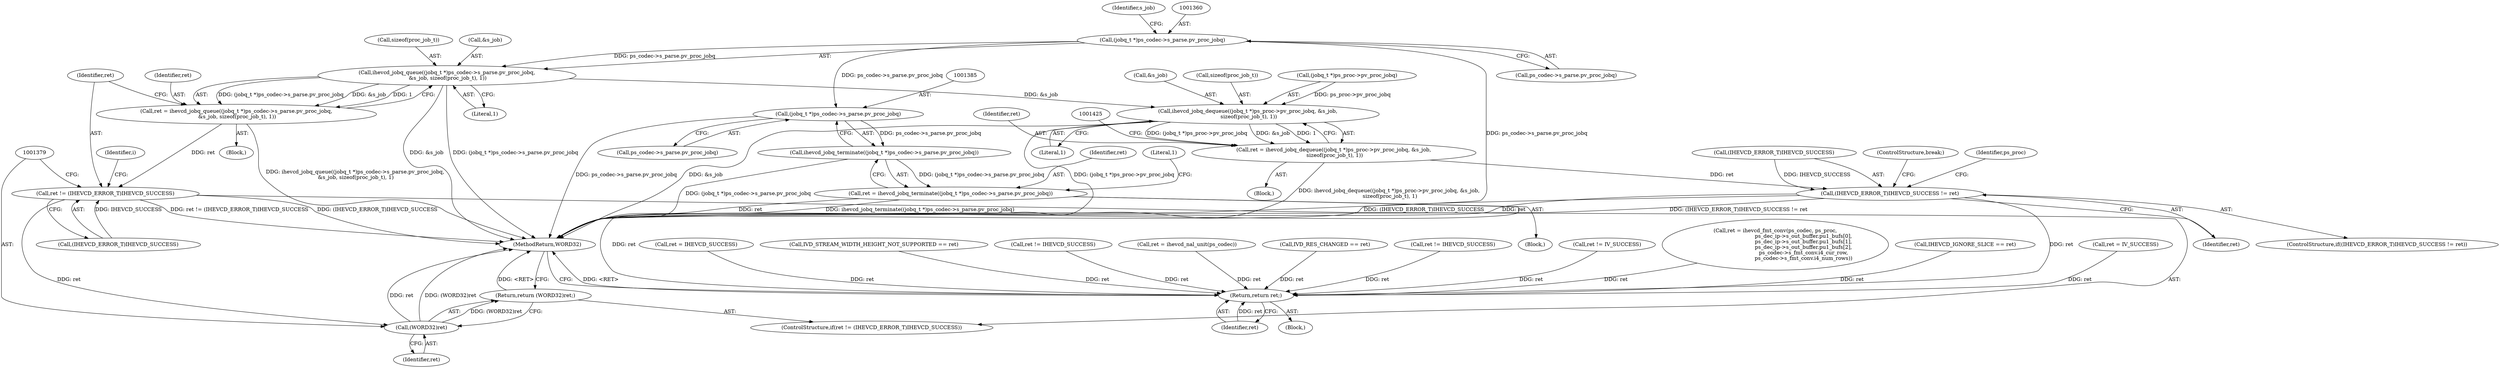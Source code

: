 digraph "0_Android_87fb7909c49e6a4510ba86ace1ffc83459c7e1b9@pointer" {
"1001359" [label="(Call,(jobq_t *)ps_codec->s_parse.pv_proc_jobq)"];
"1001358" [label="(Call,ihevcd_jobq_queue((jobq_t *)ps_codec->s_parse.pv_proc_jobq,\n &s_job, sizeof(proc_job_t), 1))"];
"1001356" [label="(Call,ret = ihevcd_jobq_queue((jobq_t *)ps_codec->s_parse.pv_proc_jobq,\n &s_job, sizeof(proc_job_t), 1))"];
"1001372" [label="(Call,ret != (IHEVCD_ERROR_T)IHEVCD_SUCCESS)"];
"1001378" [label="(Call,(WORD32)ret)"];
"1001377" [label="(Return,return (WORD32)ret;)"];
"1001411" [label="(Call,ihevcd_jobq_dequeue((jobq_t *)ps_proc->pv_proc_jobq, &s_job,\n sizeof(proc_job_t), 1))"];
"1001409" [label="(Call,ret = ihevcd_jobq_dequeue((jobq_t *)ps_proc->pv_proc_jobq, &s_job,\n sizeof(proc_job_t), 1))"];
"1001423" [label="(Call,(IHEVCD_ERROR_T)IHEVCD_SUCCESS != ret)"];
"1001901" [label="(Return,return ret;)"];
"1001384" [label="(Call,(jobq_t *)ps_codec->s_parse.pv_proc_jobq)"];
"1001383" [label="(Call,ihevcd_jobq_terminate((jobq_t *)ps_codec->s_parse.pv_proc_jobq))"];
"1001381" [label="(Call,ret = ihevcd_jobq_terminate((jobq_t *)ps_codec->s_parse.pv_proc_jobq))"];
"1000145" [label="(Block,)"];
"1001417" [label="(Call,&s_job)"];
"1001427" [label="(Identifier,ret)"];
"1001367" [label="(Identifier,s_job)"];
"1001378" [label="(Call,(WORD32)ret)"];
"1001322" [label="(Identifier,i)"];
"1001421" [label="(Literal,1)"];
"1001410" [label="(Identifier,ret)"];
"1001424" [label="(Call,(IHEVCD_ERROR_T)IHEVCD_SUCCESS)"];
"1001267" [label="(Block,)"];
"1001422" [label="(ControlStructure,if((IHEVCD_ERROR_T)IHEVCD_SUCCESS != ret))"];
"1001357" [label="(Identifier,ret)"];
"1001323" [label="(Block,)"];
"1001186" [label="(Call,ret != IV_SUCCESS)"];
"1001383" [label="(Call,ihevcd_jobq_terminate((jobq_t *)ps_codec->s_parse.pv_proc_jobq))"];
"1001409" [label="(Call,ret = ihevcd_jobq_dequeue((jobq_t *)ps_proc->pv_proc_jobq, &s_job,\n sizeof(proc_job_t), 1))"];
"1001374" [label="(Call,(IHEVCD_ERROR_T)IHEVCD_SUCCESS)"];
"1001632" [label="(Call,ret = ihevcd_fmt_conv(ps_codec, ps_proc,\n                                  ps_dec_ip->s_out_buffer.pu1_bufs[0],\n                                  ps_dec_ip->s_out_buffer.pu1_bufs[1],\n                                  ps_dec_ip->s_out_buffer.pu1_bufs[2],\n                                  ps_codec->s_fmt_conv.i4_cur_row,\n                                  ps_codec->s_fmt_conv.i4_num_rows))"];
"1001371" [label="(ControlStructure,if(ret != (IHEVCD_ERROR_T)IHEVCD_SUCCESS))"];
"1001428" [label="(ControlStructure,break;)"];
"1001358" [label="(Call,ihevcd_jobq_queue((jobq_t *)ps_codec->s_parse.pv_proc_jobq,\n &s_job, sizeof(proc_job_t), 1))"];
"1001901" [label="(Return,return ret;)"];
"1001361" [label="(Call,ps_codec->s_parse.pv_proc_jobq)"];
"1001086" [label="(Call,IHEVCD_IGNORE_SLICE == ret)"];
"1000147" [label="(Call,ret = IV_SUCCESS)"];
"1001165" [label="(Call,ret = IHEVCD_SUCCESS)"];
"1001377" [label="(Return,return (WORD32)ret;)"];
"1001366" [label="(Call,&s_job)"];
"1001359" [label="(Call,(jobq_t *)ps_codec->s_parse.pv_proc_jobq)"];
"1001380" [label="(Identifier,ret)"];
"1001431" [label="(Identifier,ps_proc)"];
"1001382" [label="(Identifier,ret)"];
"1001356" [label="(Call,ret = ihevcd_jobq_queue((jobq_t *)ps_codec->s_parse.pv_proc_jobq,\n &s_job, sizeof(proc_job_t), 1))"];
"1001110" [label="(Call,IVD_STREAM_WIDTH_HEIGHT_NOT_SUPPORTED == ret)"];
"1001419" [label="(Call,sizeof(proc_job_t))"];
"1001902" [label="(Identifier,ret)"];
"1001372" [label="(Call,ret != (IHEVCD_ERROR_T)IHEVCD_SUCCESS)"];
"1001152" [label="(Call,ret != IHEVCD_SUCCESS)"];
"1001381" [label="(Call,ret = ihevcd_jobq_terminate((jobq_t *)ps_codec->s_parse.pv_proc_jobq))"];
"1001370" [label="(Literal,1)"];
"1001412" [label="(Call,(jobq_t *)ps_proc->pv_proc_jobq)"];
"1000984" [label="(Call,ret = ihevcd_nal_unit(ps_codec))"];
"1001373" [label="(Identifier,ret)"];
"1001423" [label="(Call,(IHEVCD_ERROR_T)IHEVCD_SUCCESS != ret)"];
"1001393" [label="(Block,)"];
"1001903" [label="(MethodReturn,WORD32)"];
"1001386" [label="(Call,ps_codec->s_parse.pv_proc_jobq)"];
"1001392" [label="(Literal,1)"];
"1001384" [label="(Call,(jobq_t *)ps_codec->s_parse.pv_proc_jobq)"];
"1001368" [label="(Call,sizeof(proc_job_t))"];
"1001411" [label="(Call,ihevcd_jobq_dequeue((jobq_t *)ps_proc->pv_proc_jobq, &s_job,\n sizeof(proc_job_t), 1))"];
"1001107" [label="(Call,IVD_RES_CHANGED == ret)"];
"1001219" [label="(Call,ret != IHEVCD_SUCCESS)"];
"1001359" -> "1001358"  [label="AST: "];
"1001359" -> "1001361"  [label="CFG: "];
"1001360" -> "1001359"  [label="AST: "];
"1001361" -> "1001359"  [label="AST: "];
"1001367" -> "1001359"  [label="CFG: "];
"1001359" -> "1001903"  [label="DDG: ps_codec->s_parse.pv_proc_jobq"];
"1001359" -> "1001358"  [label="DDG: ps_codec->s_parse.pv_proc_jobq"];
"1001359" -> "1001384"  [label="DDG: ps_codec->s_parse.pv_proc_jobq"];
"1001358" -> "1001356"  [label="AST: "];
"1001358" -> "1001370"  [label="CFG: "];
"1001366" -> "1001358"  [label="AST: "];
"1001368" -> "1001358"  [label="AST: "];
"1001370" -> "1001358"  [label="AST: "];
"1001356" -> "1001358"  [label="CFG: "];
"1001358" -> "1001903"  [label="DDG: &s_job"];
"1001358" -> "1001903"  [label="DDG: (jobq_t *)ps_codec->s_parse.pv_proc_jobq"];
"1001358" -> "1001356"  [label="DDG: (jobq_t *)ps_codec->s_parse.pv_proc_jobq"];
"1001358" -> "1001356"  [label="DDG: &s_job"];
"1001358" -> "1001356"  [label="DDG: 1"];
"1001358" -> "1001411"  [label="DDG: &s_job"];
"1001356" -> "1001323"  [label="AST: "];
"1001357" -> "1001356"  [label="AST: "];
"1001373" -> "1001356"  [label="CFG: "];
"1001356" -> "1001903"  [label="DDG: ihevcd_jobq_queue((jobq_t *)ps_codec->s_parse.pv_proc_jobq,\n &s_job, sizeof(proc_job_t), 1)"];
"1001356" -> "1001372"  [label="DDG: ret"];
"1001372" -> "1001371"  [label="AST: "];
"1001372" -> "1001374"  [label="CFG: "];
"1001373" -> "1001372"  [label="AST: "];
"1001374" -> "1001372"  [label="AST: "];
"1001379" -> "1001372"  [label="CFG: "];
"1001322" -> "1001372"  [label="CFG: "];
"1001372" -> "1001903"  [label="DDG: ret != (IHEVCD_ERROR_T)IHEVCD_SUCCESS"];
"1001372" -> "1001903"  [label="DDG: (IHEVCD_ERROR_T)IHEVCD_SUCCESS"];
"1001374" -> "1001372"  [label="DDG: IHEVCD_SUCCESS"];
"1001372" -> "1001378"  [label="DDG: ret"];
"1001378" -> "1001377"  [label="AST: "];
"1001378" -> "1001380"  [label="CFG: "];
"1001379" -> "1001378"  [label="AST: "];
"1001380" -> "1001378"  [label="AST: "];
"1001377" -> "1001378"  [label="CFG: "];
"1001378" -> "1001903"  [label="DDG: ret"];
"1001378" -> "1001903"  [label="DDG: (WORD32)ret"];
"1001378" -> "1001377"  [label="DDG: (WORD32)ret"];
"1001377" -> "1001371"  [label="AST: "];
"1001903" -> "1001377"  [label="CFG: "];
"1001377" -> "1001903"  [label="DDG: <RET>"];
"1001411" -> "1001409"  [label="AST: "];
"1001411" -> "1001421"  [label="CFG: "];
"1001412" -> "1001411"  [label="AST: "];
"1001417" -> "1001411"  [label="AST: "];
"1001419" -> "1001411"  [label="AST: "];
"1001421" -> "1001411"  [label="AST: "];
"1001409" -> "1001411"  [label="CFG: "];
"1001411" -> "1001903"  [label="DDG: &s_job"];
"1001411" -> "1001903"  [label="DDG: (jobq_t *)ps_proc->pv_proc_jobq"];
"1001411" -> "1001409"  [label="DDG: (jobq_t *)ps_proc->pv_proc_jobq"];
"1001411" -> "1001409"  [label="DDG: &s_job"];
"1001411" -> "1001409"  [label="DDG: 1"];
"1001412" -> "1001411"  [label="DDG: ps_proc->pv_proc_jobq"];
"1001409" -> "1001393"  [label="AST: "];
"1001410" -> "1001409"  [label="AST: "];
"1001425" -> "1001409"  [label="CFG: "];
"1001409" -> "1001903"  [label="DDG: ihevcd_jobq_dequeue((jobq_t *)ps_proc->pv_proc_jobq, &s_job,\n sizeof(proc_job_t), 1)"];
"1001409" -> "1001423"  [label="DDG: ret"];
"1001423" -> "1001422"  [label="AST: "];
"1001423" -> "1001427"  [label="CFG: "];
"1001424" -> "1001423"  [label="AST: "];
"1001427" -> "1001423"  [label="AST: "];
"1001428" -> "1001423"  [label="CFG: "];
"1001431" -> "1001423"  [label="CFG: "];
"1001423" -> "1001903"  [label="DDG: ret"];
"1001423" -> "1001903"  [label="DDG: (IHEVCD_ERROR_T)IHEVCD_SUCCESS != ret"];
"1001423" -> "1001903"  [label="DDG: (IHEVCD_ERROR_T)IHEVCD_SUCCESS"];
"1001424" -> "1001423"  [label="DDG: IHEVCD_SUCCESS"];
"1001423" -> "1001901"  [label="DDG: ret"];
"1001901" -> "1000145"  [label="AST: "];
"1001901" -> "1001902"  [label="CFG: "];
"1001902" -> "1001901"  [label="AST: "];
"1001903" -> "1001901"  [label="CFG: "];
"1001901" -> "1001903"  [label="DDG: <RET>"];
"1001902" -> "1001901"  [label="DDG: ret"];
"1001165" -> "1001901"  [label="DDG: ret"];
"1001107" -> "1001901"  [label="DDG: ret"];
"1001632" -> "1001901"  [label="DDG: ret"];
"1001086" -> "1001901"  [label="DDG: ret"];
"1001381" -> "1001901"  [label="DDG: ret"];
"1001152" -> "1001901"  [label="DDG: ret"];
"1000984" -> "1001901"  [label="DDG: ret"];
"1001219" -> "1001901"  [label="DDG: ret"];
"1000147" -> "1001901"  [label="DDG: ret"];
"1001110" -> "1001901"  [label="DDG: ret"];
"1001186" -> "1001901"  [label="DDG: ret"];
"1001384" -> "1001383"  [label="AST: "];
"1001384" -> "1001386"  [label="CFG: "];
"1001385" -> "1001384"  [label="AST: "];
"1001386" -> "1001384"  [label="AST: "];
"1001383" -> "1001384"  [label="CFG: "];
"1001384" -> "1001903"  [label="DDG: ps_codec->s_parse.pv_proc_jobq"];
"1001384" -> "1001383"  [label="DDG: ps_codec->s_parse.pv_proc_jobq"];
"1001383" -> "1001381"  [label="AST: "];
"1001381" -> "1001383"  [label="CFG: "];
"1001383" -> "1001903"  [label="DDG: (jobq_t *)ps_codec->s_parse.pv_proc_jobq"];
"1001383" -> "1001381"  [label="DDG: (jobq_t *)ps_codec->s_parse.pv_proc_jobq"];
"1001381" -> "1001267"  [label="AST: "];
"1001382" -> "1001381"  [label="AST: "];
"1001392" -> "1001381"  [label="CFG: "];
"1001381" -> "1001903"  [label="DDG: ihevcd_jobq_terminate((jobq_t *)ps_codec->s_parse.pv_proc_jobq)"];
"1001381" -> "1001903"  [label="DDG: ret"];
}
